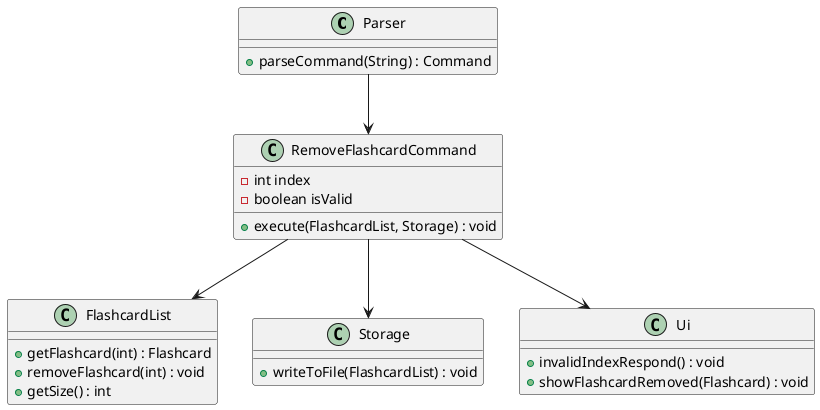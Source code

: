@startuml
class Parser {
  + parseCommand(String) : Command
}

class RemoveFlashcardCommand {
  - int index
  - boolean isValid
  + execute(FlashcardList, Storage) : void
}

class FlashcardList {
  + getFlashcard(int) : Flashcard
  + removeFlashcard(int) : void
  + getSize() : int
}

class Storage {
  + writeToFile(FlashcardList) : void
}

class Ui {
  + invalidIndexRespond() : void
  + showFlashcardRemoved(Flashcard) : void
}

Parser --> RemoveFlashcardCommand
RemoveFlashcardCommand --> FlashcardList
RemoveFlashcardCommand --> Storage
RemoveFlashcardCommand --> Ui
@enduml

